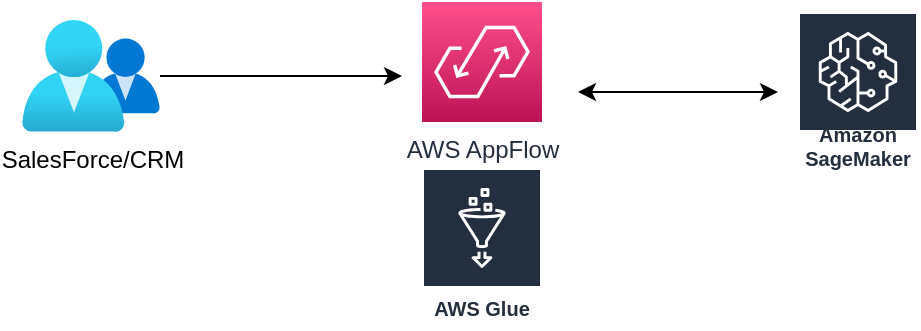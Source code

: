 <mxfile version="21.3.7" type="github">
  <diagram name="Page-1" id="f47Il1N4cPcmubnVRCwQ">
    <mxGraphModel dx="1674" dy="797" grid="1" gridSize="10" guides="1" tooltips="1" connect="1" arrows="1" fold="1" page="1" pageScale="1" pageWidth="850" pageHeight="1100" math="0" shadow="0">
      <root>
        <mxCell id="0" />
        <mxCell id="1" parent="0" />
        <mxCell id="9KH6CisNJ1EMCX3AS6jZ-15" style="edgeStyle=orthogonalEdgeStyle;rounded=0;orthogonalLoop=1;jettySize=auto;html=1;" edge="1" parent="1" source="9KH6CisNJ1EMCX3AS6jZ-1">
          <mxGeometry relative="1" as="geometry">
            <mxPoint x="250" y="204" as="targetPoint" />
          </mxGeometry>
        </mxCell>
        <mxCell id="9KH6CisNJ1EMCX3AS6jZ-1" value="SalesForce/CRM" style="image;aspect=fixed;html=1;points=[];align=center;fontSize=12;image=img/lib/azure2/management_governance/My_Customers.svg;" vertex="1" parent="1">
          <mxGeometry x="60" y="176" width="69" height="56.0" as="geometry" />
        </mxCell>
        <mxCell id="9KH6CisNJ1EMCX3AS6jZ-3" value="AWS Glue" style="sketch=0;outlineConnect=0;fontColor=#232F3E;gradientColor=none;strokeColor=#ffffff;fillColor=#232F3E;dashed=0;verticalLabelPosition=middle;verticalAlign=bottom;align=center;html=1;whiteSpace=wrap;fontSize=10;fontStyle=1;spacing=3;shape=mxgraph.aws4.productIcon;prIcon=mxgraph.aws4.glue;" vertex="1" parent="1">
          <mxGeometry x="260" y="250" width="60" height="80" as="geometry" />
        </mxCell>
        <mxCell id="9KH6CisNJ1EMCX3AS6jZ-4" value="AWS AppFlow" style="sketch=0;points=[[0,0,0],[0.25,0,0],[0.5,0,0],[0.75,0,0],[1,0,0],[0,1,0],[0.25,1,0],[0.5,1,0],[0.75,1,0],[1,1,0],[0,0.25,0],[0,0.5,0],[0,0.75,0],[1,0.25,0],[1,0.5,0],[1,0.75,0]];outlineConnect=0;fontColor=#232F3E;gradientColor=#FF4F8B;gradientDirection=north;fillColor=#BC1356;strokeColor=#ffffff;dashed=0;verticalLabelPosition=bottom;verticalAlign=top;align=center;html=1;fontSize=12;fontStyle=0;aspect=fixed;shape=mxgraph.aws4.resourceIcon;resIcon=mxgraph.aws4.appflow;" vertex="1" parent="1">
          <mxGeometry x="260" y="167" width="60" height="60" as="geometry" />
        </mxCell>
        <mxCell id="9KH6CisNJ1EMCX3AS6jZ-5" value="Amazon SageMaker" style="sketch=0;outlineConnect=0;fontColor=#232F3E;gradientColor=none;strokeColor=#ffffff;fillColor=#232F3E;dashed=0;verticalLabelPosition=middle;verticalAlign=bottom;align=center;html=1;whiteSpace=wrap;fontSize=10;fontStyle=1;spacing=3;shape=mxgraph.aws4.productIcon;prIcon=mxgraph.aws4.sagemaker;" vertex="1" parent="1">
          <mxGeometry x="448" y="172" width="60" height="83" as="geometry" />
        </mxCell>
        <mxCell id="9KH6CisNJ1EMCX3AS6jZ-11" value="" style="endArrow=classic;startArrow=classic;html=1;rounded=0;" edge="1" parent="1">
          <mxGeometry width="50" height="50" relative="1" as="geometry">
            <mxPoint x="338" y="212" as="sourcePoint" />
            <mxPoint x="438" y="212" as="targetPoint" />
          </mxGeometry>
        </mxCell>
      </root>
    </mxGraphModel>
  </diagram>
</mxfile>
